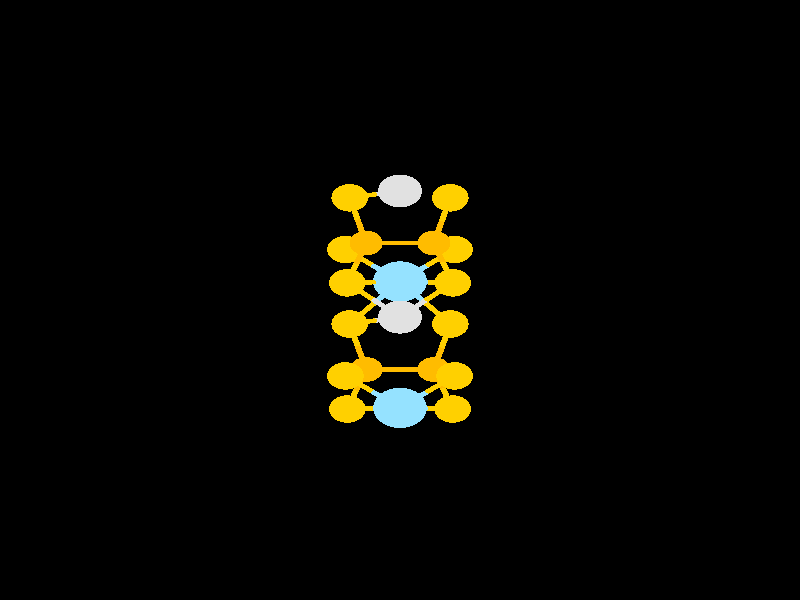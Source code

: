 #include "colors.inc"
#include "finish.inc"

global_settings {assumed_gamma 1 max_trace_level 6}
background {color White transmit 1.0}
camera {orthographic
  right -26.25*x up 26.25*y
  direction 1.00*z
  location <0,0,50.00> look_at <0,0,0>}


light_source {<  2.00,   3.00,  40.00> color White
  area_light <0.70, 0, 0>, <0, 0.70, 0>, 3, 3
  adaptive 1 jitter}
// no fog
#declare simple = finish {phong 0.7}
#declare pale = finish {ambient 0.5 diffuse 0.85 roughness 0.001 specular 0.200 }
#declare intermediate = finish {ambient 0.3 diffuse 0.6 specular 0.1 roughness 0.04}
#declare vmd = finish {ambient 0.0 diffuse 0.65 phong 0.1 phong_size 40.0 specular 0.5 }
#declare jmol = finish {ambient 0.2 diffuse 0.6 specular 1 roughness 0.001 metallic}
#declare ase2 = finish {ambient 0.05 brilliance 3 diffuse 0.6 metallic specular 0.7 roughness 0.04 reflection 0.15}
#declare ase3 = finish {ambient 0.15 brilliance 2 diffuse 0.6 metallic specular 1.0 roughness 0.001 reflection 0.0}
#declare glass = finish {ambient 0.05 diffuse 0.3 specular 1.0 roughness 0.001}
#declare glass2 = finish {ambient 0.01 diffuse 0.3 specular 1.0 reflection 0.25 roughness 0.001}
#declare Rcell = 0.000;
#declare Rbond = 0.100;

#macro atom(LOC, R, COL, TRANS, FIN)
  sphere{LOC, R texture{pigment{color COL transmit TRANS} finish{FIN}}}
#end
#macro constrain(LOC, R, COL, TRANS FIN)
union{torus{R, Rcell rotate 45*z texture{pigment{color COL transmit TRANS} finish{FIN}}}
     torus{R, Rcell rotate -45*z texture{pigment{color COL transmit TRANS} finish{FIN}}}
     translate LOC}
#end

cylinder {< 12.50, -12.50, -25.00>, < 12.50, -12.50,   0.00>, Rcell pigment {Black}}
cylinder {< 12.50,  12.50, -25.00>, < 12.50,  12.50,   0.00>, Rcell pigment {Black}}
cylinder {<-12.50,  12.50, -25.00>, <-12.50,  12.50,   0.00>, Rcell pigment {Black}}
cylinder {<-12.50, -12.50, -25.00>, <-12.50, -12.50,   0.00>, Rcell pigment {Black}}
cylinder {< 12.50, -12.50, -25.00>, < 12.50,  12.50, -25.00>, Rcell pigment {Black}}
cylinder {< 12.50, -12.50,   0.00>, < 12.50,  12.50,   0.00>, Rcell pigment {Black}}
cylinder {<-12.50, -12.50,   0.00>, <-12.50,  12.50,   0.00>, Rcell pigment {Black}}
cylinder {<-12.50, -12.50, -25.00>, <-12.50,  12.50, -25.00>, Rcell pigment {Black}}
cylinder {< 12.50, -12.50, -25.00>, <-12.50, -12.50, -25.00>, Rcell pigment {Black}}
cylinder {< 12.50, -12.50,   0.00>, <-12.50, -12.50,   0.00>, Rcell pigment {Black}}
cylinder {< 12.50,  12.50,   0.00>, <-12.50,  12.50,   0.00>, Rcell pigment {Black}}
cylinder {< 12.50,  12.50, -25.00>, <-12.50,  12.50, -25.00>, Rcell pigment {Black}}
atom(< -1.11,  -3.04, -17.42>, 0.54, rgb <1.00, 0.50, 0.00>, 0.0, ase3) // #0
atom(<  1.11,  -3.04, -17.34>, 0.54, rgb <1.00, 0.50, 0.00>, 0.0, ase3) // #1
atom(< -0.00,  -4.72, -14.19>, 0.88, rgb <0.30, 0.76, 1.00>, 0.0, ase3) // #2
atom(< -1.11,  -3.04, -11.04>, 0.54, rgb <1.00, 0.50, 0.00>, 0.0, ase3) // #3
atom(<  1.11,  -3.04, -10.96>, 0.54, rgb <1.00, 0.50, 0.00>, 0.0, ase3) // #4
atom(< -0.00,   0.81, -17.38>, 0.88, rgb <0.30, 0.76, 1.00>, 0.0, ase3) // #5
atom(< -1.65,  -1.05, -18.28>, 0.60, rgb <1.00, 0.63, 0.00>, 0.0, ase3) // #6
atom(<  0.00,  -0.75, -13.76>, 0.72, rgb <0.75, 0.75, 0.75>, 0.0, ase3) // #7
atom(< -1.79,  -3.32, -15.28>, 0.60, rgb <1.00, 0.63, 0.00>, 0.0, ase3) // #8
atom(< -1.73,  -4.77, -12.27>, 0.60, rgb <1.00, 0.63, 0.00>, 0.0, ase3) // #9
atom(<  1.79,  -3.32, -13.10>, 0.60, rgb <1.00, 0.63, 0.00>, 0.0, ase3) // #10
atom(<  1.65,  -1.05, -16.47>, 0.60, rgb <1.00, 0.63, 0.00>, 0.0, ase3) // #11
atom(<  1.73,  -4.77, -16.10>, 0.60, rgb <1.00, 0.63, 0.00>, 0.0, ase3) // #12
atom(< -1.11,   2.49, -14.23>, 0.54, rgb <1.00, 0.50, 0.00>, 0.0, ase3) // #13
atom(<  1.11,   2.49, -14.15>, 0.54, rgb <1.00, 0.50, 0.00>, 0.0, ase3) // #14
atom(<  0.00,   4.77, -16.95>, 0.72, rgb <0.75, 0.75, 0.75>, 0.0, ase3) // #15
atom(< -1.79,   2.21, -18.47>, 0.60, rgb <1.00, 0.63, 0.00>, 0.0, ase3) // #16
atom(< -1.73,   0.75, -15.46>, 0.60, rgb <1.00, 0.63, 0.00>, 0.0, ase3) // #17
atom(<  1.79,   2.21, -16.29>, 0.60, rgb <1.00, 0.63, 0.00>, 0.0, ase3) // #18
atom(< -0.00,  -4.72,  -7.81>, 0.88, rgb <0.30, 0.76, 1.00>, 0.0, ase3) // #19
atom(< -0.00,   0.81, -11.00>, 0.88, rgb <0.30, 0.76, 1.00>, 0.0, ase3) // #20
atom(< -1.65,  -1.05, -11.90>, 0.60, rgb <1.00, 0.63, 0.00>, 0.0, ase3) // #21
atom(<  0.00,  -0.75,  -7.38>, 0.72, rgb <0.75, 0.75, 0.75>, 0.0, ase3) // #22
atom(< -1.79,  -3.32,  -8.90>, 0.60, rgb <1.00, 0.63, 0.00>, 0.0, ase3) // #23
atom(<  1.79,  -3.32,  -6.72>, 0.60, rgb <1.00, 0.63, 0.00>, 0.0, ase3) // #24
atom(<  1.65,  -1.05, -10.09>, 0.60, rgb <1.00, 0.63, 0.00>, 0.0, ase3) // #25
atom(<  1.73,  -4.77,  -9.72>, 0.60, rgb <1.00, 0.63, 0.00>, 0.0, ase3) // #26
atom(< -1.11,   2.49,  -7.85>, 0.54, rgb <1.00, 0.50, 0.00>, 0.0, ase3) // #27
atom(<  1.11,   2.49,  -7.77>, 0.54, rgb <1.00, 0.50, 0.00>, 0.0, ase3) // #28
atom(< -1.65,   4.47, -15.09>, 0.60, rgb <1.00, 0.63, 0.00>, 0.0, ase3) // #29
atom(<  0.00,   4.77, -10.57>, 0.72, rgb <0.75, 0.75, 0.75>, 0.0, ase3) // #30
atom(< -1.79,   2.21, -12.09>, 0.60, rgb <1.00, 0.63, 0.00>, 0.0, ase3) // #31
atom(< -1.73,   0.75,  -9.08>, 0.60, rgb <1.00, 0.63, 0.00>, 0.0, ase3) // #32
atom(<  1.79,   2.21,  -9.91>, 0.60, rgb <1.00, 0.63, 0.00>, 0.0, ase3) // #33
atom(<  1.65,   4.47, -13.28>, 0.60, rgb <1.00, 0.63, 0.00>, 0.0, ase3) // #34
atom(<  1.73,   0.75, -12.91>, 0.60, rgb <1.00, 0.63, 0.00>, 0.0, ase3) // #35
atom(< -1.65,   4.47,  -8.71>, 0.60, rgb <1.00, 0.63, 0.00>, 0.0, ase3) // #36
atom(<  1.65,   4.47,  -6.90>, 0.60, rgb <1.00, 0.63, 0.00>, 0.0, ase3) // #37
atom(<  1.73,   0.75,  -6.53>, 0.60, rgb <1.00, 0.63, 0.00>, 0.0, ase3) // #38
cylinder {< -1.11,  -3.04, -17.42>, < -0.00,  -3.04, -17.38>, Rbond texture{pigment {color rgb <1.00, 0.50, 0.00> transmit 0.0} finish{ase3}}}
cylinder {<  1.11,  -3.04, -17.34>, < -0.00,  -3.04, -17.38>, Rbond texture{pigment {color rgb <1.00, 0.50, 0.00> transmit 0.0} finish{ase3}}}
cylinder {< -1.11,  -3.04, -17.42>, < -1.45,  -3.18, -16.35>, Rbond texture{pigment {color rgb <1.00, 0.50, 0.00> transmit 0.0} finish{ase3}}}
cylinder {< -1.79,  -3.32, -15.28>, < -1.45,  -3.18, -16.35>, Rbond texture{pigment {color rgb <1.00, 0.63, 0.00> transmit 0.0} finish{ase3}}}
cylinder {< -1.11,  -3.04, -17.42>, < -1.38,  -2.05, -17.85>, Rbond texture{pigment {color rgb <1.00, 0.50, 0.00> transmit 0.0} finish{ase3}}}
cylinder {< -1.65,  -1.05, -18.28>, < -1.38,  -2.05, -17.85>, Rbond texture{pigment {color rgb <1.00, 0.63, 0.00> transmit 0.0} finish{ase3}}}
cylinder {<  1.11,  -3.04, -17.34>, <  1.42,  -3.91, -16.72>, Rbond texture{pigment {color rgb <1.00, 0.50, 0.00> transmit 0.0} finish{ase3}}}
cylinder {<  1.73,  -4.77, -16.10>, <  1.42,  -3.91, -16.72>, Rbond texture{pigment {color rgb <1.00, 0.63, 0.00> transmit 0.0} finish{ase3}}}
cylinder {<  1.11,  -3.04, -17.34>, <  1.38,  -2.05, -16.90>, Rbond texture{pigment {color rgb <1.00, 0.50, 0.00> transmit 0.0} finish{ase3}}}
cylinder {<  1.65,  -1.05, -16.47>, <  1.38,  -2.05, -16.90>, Rbond texture{pigment {color rgb <1.00, 0.63, 0.00> transmit 0.0} finish{ase3}}}
cylinder {< -0.00,  -4.72, -14.19>, <  0.89,  -4.02, -13.64>, Rbond texture{pigment {color rgb <0.30, 0.76, 1.00> transmit 0.0} finish{ase3}}}
cylinder {<  1.79,  -3.32, -13.10>, <  0.89,  -4.02, -13.64>, Rbond texture{pigment {color rgb <1.00, 0.63, 0.00> transmit 0.0} finish{ase3}}}
cylinder {< -0.00,  -4.72, -14.19>, < -0.89,  -4.02, -14.73>, Rbond texture{pigment {color rgb <0.30, 0.76, 1.00> transmit 0.0} finish{ase3}}}
cylinder {< -1.79,  -3.32, -15.28>, < -0.89,  -4.02, -14.73>, Rbond texture{pigment {color rgb <1.00, 0.63, 0.00> transmit 0.0} finish{ase3}}}
cylinder {< -0.00,  -4.72, -14.19>, <  0.86,  -4.75, -15.15>, Rbond texture{pigment {color rgb <0.30, 0.76, 1.00> transmit 0.0} finish{ase3}}}
cylinder {<  1.73,  -4.77, -16.10>, <  0.86,  -4.75, -15.15>, Rbond texture{pigment {color rgb <1.00, 0.63, 0.00> transmit 0.0} finish{ase3}}}
cylinder {< -0.00,  -4.72, -14.19>, < -0.86,  -4.75, -13.23>, Rbond texture{pigment {color rgb <0.30, 0.76, 1.00> transmit 0.0} finish{ase3}}}
cylinder {< -1.73,  -4.77, -12.27>, < -0.86,  -4.75, -13.23>, Rbond texture{pigment {color rgb <1.00, 0.63, 0.00> transmit 0.0} finish{ase3}}}
cylinder {< -1.11,  -3.04, -11.04>, < -1.42,  -3.91, -11.65>, Rbond texture{pigment {color rgb <1.00, 0.50, 0.00> transmit 0.0} finish{ase3}}}
cylinder {< -1.73,  -4.77, -12.27>, < -1.42,  -3.91, -11.65>, Rbond texture{pigment {color rgb <1.00, 0.63, 0.00> transmit 0.0} finish{ase3}}}
cylinder {< -1.11,  -3.04, -11.04>, < -1.45,  -3.18,  -9.97>, Rbond texture{pigment {color rgb <1.00, 0.50, 0.00> transmit 0.0} finish{ase3}}}
cylinder {< -1.79,  -3.32,  -8.90>, < -1.45,  -3.18,  -9.97>, Rbond texture{pigment {color rgb <1.00, 0.63, 0.00> transmit 0.0} finish{ase3}}}
cylinder {< -1.11,  -3.04, -11.04>, < -0.00,  -3.04, -11.00>, Rbond texture{pigment {color rgb <1.00, 0.50, 0.00> transmit 0.0} finish{ase3}}}
cylinder {<  1.11,  -3.04, -10.96>, < -0.00,  -3.04, -11.00>, Rbond texture{pigment {color rgb <1.00, 0.50, 0.00> transmit 0.0} finish{ase3}}}
cylinder {< -1.11,  -3.04, -11.04>, < -1.38,  -2.05, -11.47>, Rbond texture{pigment {color rgb <1.00, 0.50, 0.00> transmit 0.0} finish{ase3}}}
cylinder {< -1.65,  -1.05, -11.90>, < -1.38,  -2.05, -11.47>, Rbond texture{pigment {color rgb <1.00, 0.63, 0.00> transmit 0.0} finish{ase3}}}
cylinder {<  1.11,  -3.04, -10.96>, <  1.45,  -3.18, -12.03>, Rbond texture{pigment {color rgb <1.00, 0.50, 0.00> transmit 0.0} finish{ase3}}}
cylinder {<  1.79,  -3.32, -13.10>, <  1.45,  -3.18, -12.03>, Rbond texture{pigment {color rgb <1.00, 0.63, 0.00> transmit 0.0} finish{ase3}}}
cylinder {<  1.11,  -3.04, -10.96>, <  1.42,  -3.91, -10.34>, Rbond texture{pigment {color rgb <1.00, 0.50, 0.00> transmit 0.0} finish{ase3}}}
cylinder {<  1.73,  -4.77,  -9.72>, <  1.42,  -3.91, -10.34>, Rbond texture{pigment {color rgb <1.00, 0.63, 0.00> transmit 0.0} finish{ase3}}}
cylinder {<  1.11,  -3.04, -10.96>, <  1.38,  -2.05, -10.52>, Rbond texture{pigment {color rgb <1.00, 0.50, 0.00> transmit 0.0} finish{ase3}}}
cylinder {<  1.65,  -1.05, -10.09>, <  1.38,  -2.05, -10.52>, Rbond texture{pigment {color rgb <1.00, 0.63, 0.00> transmit 0.0} finish{ase3}}}
cylinder {< -0.00,   0.81, -17.38>, < -0.83,  -0.12, -17.83>, Rbond texture{pigment {color rgb <0.30, 0.76, 1.00> transmit 0.0} finish{ase3}}}
cylinder {< -1.65,  -1.05, -18.28>, < -0.83,  -0.12, -17.83>, Rbond texture{pigment {color rgb <1.00, 0.63, 0.00> transmit 0.0} finish{ase3}}}
cylinder {< -0.00,   0.81, -17.38>, <  0.83,  -0.12, -16.92>, Rbond texture{pigment {color rgb <0.30, 0.76, 1.00> transmit 0.0} finish{ase3}}}
cylinder {<  1.65,  -1.05, -16.47>, <  0.83,  -0.12, -16.92>, Rbond texture{pigment {color rgb <1.00, 0.63, 0.00> transmit 0.0} finish{ase3}}}
cylinder {< -0.00,   0.81, -17.38>, < -0.86,   0.78, -16.42>, Rbond texture{pigment {color rgb <0.30, 0.76, 1.00> transmit 0.0} finish{ase3}}}
cylinder {< -1.73,   0.75, -15.46>, < -0.86,   0.78, -16.42>, Rbond texture{pigment {color rgb <1.00, 0.63, 0.00> transmit 0.0} finish{ase3}}}
cylinder {< -0.00,   0.81, -17.38>, <  0.89,   1.51, -16.83>, Rbond texture{pigment {color rgb <0.30, 0.76, 1.00> transmit 0.0} finish{ase3}}}
cylinder {<  1.79,   2.21, -16.29>, <  0.89,   1.51, -16.83>, Rbond texture{pigment {color rgb <1.00, 0.63, 0.00> transmit 0.0} finish{ase3}}}
cylinder {< -0.00,   0.81, -17.38>, < -0.89,   1.51, -17.92>, Rbond texture{pigment {color rgb <0.30, 0.76, 1.00> transmit 0.0} finish{ase3}}}
cylinder {< -1.79,   2.21, -18.47>, < -0.89,   1.51, -17.92>, Rbond texture{pigment {color rgb <1.00, 0.63, 0.00> transmit 0.0} finish{ase3}}}
cylinder {<  0.00,  -0.75, -13.76>, <  0.86,   0.00, -13.34>, Rbond texture{pigment {color rgb <0.75, 0.75, 0.75> transmit 0.0} finish{ase3}}}
cylinder {<  1.73,   0.75, -12.91>, <  0.86,   0.00, -13.34>, Rbond texture{pigment {color rgb <1.00, 0.63, 0.00> transmit 0.0} finish{ase3}}}
cylinder {<  0.00,  -0.75, -13.76>, < -0.86,   0.00, -14.61>, Rbond texture{pigment {color rgb <0.75, 0.75, 0.75> transmit 0.0} finish{ase3}}}
cylinder {< -1.73,   0.75, -15.46>, < -0.86,   0.00, -14.61>, Rbond texture{pigment {color rgb <1.00, 0.63, 0.00> transmit 0.0} finish{ase3}}}
cylinder {<  0.00,  -0.75, -13.76>, < -0.83,  -0.90, -12.83>, Rbond texture{pigment {color rgb <0.75, 0.75, 0.75> transmit 0.0} finish{ase3}}}
cylinder {< -1.65,  -1.05, -11.90>, < -0.83,  -0.90, -12.83>, Rbond texture{pigment {color rgb <1.00, 0.63, 0.00> transmit 0.0} finish{ase3}}}
cylinder {<  0.00,  -0.75, -13.76>, <  0.00,   0.03, -12.38>, Rbond texture{pigment {color rgb <0.75, 0.75, 0.75> transmit 0.0} finish{ase3}}}
cylinder {< -0.00,   0.81, -11.00>, <  0.00,   0.03, -12.38>, Rbond texture{pigment {color rgb <0.30, 0.76, 1.00> transmit 0.0} finish{ase3}}}
cylinder {< -1.11,   2.49, -14.23>, < -1.42,   1.62, -14.84>, Rbond texture{pigment {color rgb <1.00, 0.50, 0.00> transmit 0.0} finish{ase3}}}
cylinder {< -1.73,   0.75, -15.46>, < -1.42,   1.62, -14.84>, Rbond texture{pigment {color rgb <1.00, 0.63, 0.00> transmit 0.0} finish{ase3}}}
cylinder {< -1.11,   2.49, -14.23>, < -1.38,   3.48, -14.66>, Rbond texture{pigment {color rgb <1.00, 0.50, 0.00> transmit 0.0} finish{ase3}}}
cylinder {< -1.65,   4.47, -15.09>, < -1.38,   3.48, -14.66>, Rbond texture{pigment {color rgb <1.00, 0.63, 0.00> transmit 0.0} finish{ase3}}}
cylinder {< -1.11,   2.49, -14.23>, < -0.00,   2.49, -14.19>, Rbond texture{pigment {color rgb <1.00, 0.50, 0.00> transmit 0.0} finish{ase3}}}
cylinder {<  1.11,   2.49, -14.15>, < -0.00,   2.49, -14.19>, Rbond texture{pigment {color rgb <1.00, 0.50, 0.00> transmit 0.0} finish{ase3}}}
cylinder {< -1.11,   2.49, -14.23>, < -1.45,   2.35, -13.16>, Rbond texture{pigment {color rgb <1.00, 0.50, 0.00> transmit 0.0} finish{ase3}}}
cylinder {< -1.79,   2.21, -12.09>, < -1.45,   2.35, -13.16>, Rbond texture{pigment {color rgb <1.00, 0.63, 0.00> transmit 0.0} finish{ase3}}}
cylinder {<  1.11,   2.49, -14.15>, <  1.42,   1.62, -13.53>, Rbond texture{pigment {color rgb <1.00, 0.50, 0.00> transmit 0.0} finish{ase3}}}
cylinder {<  1.73,   0.75, -12.91>, <  1.42,   1.62, -13.53>, Rbond texture{pigment {color rgb <1.00, 0.63, 0.00> transmit 0.0} finish{ase3}}}
cylinder {<  1.11,   2.49, -14.15>, <  1.45,   2.35, -15.22>, Rbond texture{pigment {color rgb <1.00, 0.50, 0.00> transmit 0.0} finish{ase3}}}
cylinder {<  1.79,   2.21, -16.29>, <  1.45,   2.35, -15.22>, Rbond texture{pigment {color rgb <1.00, 0.63, 0.00> transmit 0.0} finish{ase3}}}
cylinder {<  1.11,   2.49, -14.15>, <  1.38,   3.48, -13.71>, Rbond texture{pigment {color rgb <1.00, 0.50, 0.00> transmit 0.0} finish{ase3}}}
cylinder {<  1.65,   4.47, -13.28>, <  1.38,   3.48, -13.71>, Rbond texture{pigment {color rgb <1.00, 0.63, 0.00> transmit 0.0} finish{ase3}}}
cylinder {<  0.00,   4.77, -16.95>, < -0.83,   4.62, -16.02>, Rbond texture{pigment {color rgb <0.75, 0.75, 0.75> transmit 0.0} finish{ase3}}}
cylinder {< -1.65,   4.47, -15.09>, < -0.83,   4.62, -16.02>, Rbond texture{pigment {color rgb <1.00, 0.63, 0.00> transmit 0.0} finish{ase3}}}
cylinder {< -0.00,  -4.72,  -7.81>, <  0.86,  -4.75,  -8.77>, Rbond texture{pigment {color rgb <0.30, 0.76, 1.00> transmit 0.0} finish{ase3}}}
cylinder {<  1.73,  -4.77,  -9.72>, <  0.86,  -4.75,  -8.77>, Rbond texture{pigment {color rgb <1.00, 0.63, 0.00> transmit 0.0} finish{ase3}}}
cylinder {< -0.00,  -4.72,  -7.81>, < -0.89,  -4.02,  -8.35>, Rbond texture{pigment {color rgb <0.30, 0.76, 1.00> transmit 0.0} finish{ase3}}}
cylinder {< -1.79,  -3.32,  -8.90>, < -0.89,  -4.02,  -8.35>, Rbond texture{pigment {color rgb <1.00, 0.63, 0.00> transmit 0.0} finish{ase3}}}
cylinder {< -0.00,  -4.72,  -7.81>, <  0.89,  -4.02,  -7.26>, Rbond texture{pigment {color rgb <0.30, 0.76, 1.00> transmit 0.0} finish{ase3}}}
cylinder {<  1.79,  -3.32,  -6.72>, <  0.89,  -4.02,  -7.26>, Rbond texture{pigment {color rgb <1.00, 0.63, 0.00> transmit 0.0} finish{ase3}}}
cylinder {< -0.00,   0.81, -11.00>, <  0.86,   0.78, -11.96>, Rbond texture{pigment {color rgb <0.30, 0.76, 1.00> transmit 0.0} finish{ase3}}}
cylinder {<  1.73,   0.75, -12.91>, <  0.86,   0.78, -11.96>, Rbond texture{pigment {color rgb <1.00, 0.63, 0.00> transmit 0.0} finish{ase3}}}
cylinder {< -0.00,   0.81, -11.00>, <  0.83,  -0.12, -10.54>, Rbond texture{pigment {color rgb <0.30, 0.76, 1.00> transmit 0.0} finish{ase3}}}
cylinder {<  1.65,  -1.05, -10.09>, <  0.83,  -0.12, -10.54>, Rbond texture{pigment {color rgb <1.00, 0.63, 0.00> transmit 0.0} finish{ase3}}}
cylinder {< -0.00,   0.81, -11.00>, < -0.83,  -0.12, -11.45>, Rbond texture{pigment {color rgb <0.30, 0.76, 1.00> transmit 0.0} finish{ase3}}}
cylinder {< -1.65,  -1.05, -11.90>, < -0.83,  -0.12, -11.45>, Rbond texture{pigment {color rgb <1.00, 0.63, 0.00> transmit 0.0} finish{ase3}}}
cylinder {< -0.00,   0.81, -11.00>, < -0.86,   0.78, -10.04>, Rbond texture{pigment {color rgb <0.30, 0.76, 1.00> transmit 0.0} finish{ase3}}}
cylinder {< -1.73,   0.75,  -9.08>, < -0.86,   0.78, -10.04>, Rbond texture{pigment {color rgb <1.00, 0.63, 0.00> transmit 0.0} finish{ase3}}}
cylinder {< -0.00,   0.81, -11.00>, <  0.89,   1.51, -10.45>, Rbond texture{pigment {color rgb <0.30, 0.76, 1.00> transmit 0.0} finish{ase3}}}
cylinder {<  1.79,   2.21,  -9.91>, <  0.89,   1.51, -10.45>, Rbond texture{pigment {color rgb <1.00, 0.63, 0.00> transmit 0.0} finish{ase3}}}
cylinder {< -0.00,   0.81, -11.00>, < -0.89,   1.51, -11.54>, Rbond texture{pigment {color rgb <0.30, 0.76, 1.00> transmit 0.0} finish{ase3}}}
cylinder {< -1.79,   2.21, -12.09>, < -0.89,   1.51, -11.54>, Rbond texture{pigment {color rgb <1.00, 0.63, 0.00> transmit 0.0} finish{ase3}}}
cylinder {<  0.00,  -0.75,  -7.38>, <  0.86,   0.00,  -6.96>, Rbond texture{pigment {color rgb <0.75, 0.75, 0.75> transmit 0.0} finish{ase3}}}
cylinder {<  1.73,   0.75,  -6.53>, <  0.86,   0.00,  -6.96>, Rbond texture{pigment {color rgb <1.00, 0.63, 0.00> transmit 0.0} finish{ase3}}}
cylinder {<  0.00,  -0.75,  -7.38>, < -0.86,   0.00,  -8.23>, Rbond texture{pigment {color rgb <0.75, 0.75, 0.75> transmit 0.0} finish{ase3}}}
cylinder {< -1.73,   0.75,  -9.08>, < -0.86,   0.00,  -8.23>, Rbond texture{pigment {color rgb <1.00, 0.63, 0.00> transmit 0.0} finish{ase3}}}
cylinder {< -1.11,   2.49,  -7.85>, < -1.38,   3.48,  -8.28>, Rbond texture{pigment {color rgb <1.00, 0.50, 0.00> transmit 0.0} finish{ase3}}}
cylinder {< -1.65,   4.47,  -8.71>, < -1.38,   3.48,  -8.28>, Rbond texture{pigment {color rgb <1.00, 0.63, 0.00> transmit 0.0} finish{ase3}}}
cylinder {< -1.11,   2.49,  -7.85>, < -1.42,   1.62,  -8.46>, Rbond texture{pigment {color rgb <1.00, 0.50, 0.00> transmit 0.0} finish{ase3}}}
cylinder {< -1.73,   0.75,  -9.08>, < -1.42,   1.62,  -8.46>, Rbond texture{pigment {color rgb <1.00, 0.63, 0.00> transmit 0.0} finish{ase3}}}
cylinder {< -1.11,   2.49,  -7.85>, < -0.00,   2.49,  -7.81>, Rbond texture{pigment {color rgb <1.00, 0.50, 0.00> transmit 0.0} finish{ase3}}}
cylinder {<  1.11,   2.49,  -7.77>, < -0.00,   2.49,  -7.81>, Rbond texture{pigment {color rgb <1.00, 0.50, 0.00> transmit 0.0} finish{ase3}}}
cylinder {<  1.11,   2.49,  -7.77>, <  1.42,   1.62,  -7.15>, Rbond texture{pigment {color rgb <1.00, 0.50, 0.00> transmit 0.0} finish{ase3}}}
cylinder {<  1.73,   0.75,  -6.53>, <  1.42,   1.62,  -7.15>, Rbond texture{pigment {color rgb <1.00, 0.63, 0.00> transmit 0.0} finish{ase3}}}
cylinder {<  1.11,   2.49,  -7.77>, <  1.45,   2.35,  -8.84>, Rbond texture{pigment {color rgb <1.00, 0.50, 0.00> transmit 0.0} finish{ase3}}}
cylinder {<  1.79,   2.21,  -9.91>, <  1.45,   2.35,  -8.84>, Rbond texture{pigment {color rgb <1.00, 0.63, 0.00> transmit 0.0} finish{ase3}}}
cylinder {<  1.11,   2.49,  -7.77>, <  1.38,   3.48,  -7.33>, Rbond texture{pigment {color rgb <1.00, 0.50, 0.00> transmit 0.0} finish{ase3}}}
cylinder {<  1.65,   4.47,  -6.90>, <  1.38,   3.48,  -7.33>, Rbond texture{pigment {color rgb <1.00, 0.63, 0.00> transmit 0.0} finish{ase3}}}
cylinder {<  0.00,   4.77, -10.57>, < -0.83,   4.62,  -9.64>, Rbond texture{pigment {color rgb <0.75, 0.75, 0.75> transmit 0.0} finish{ase3}}}
cylinder {< -1.65,   4.47,  -8.71>, < -0.83,   4.62,  -9.64>, Rbond texture{pigment {color rgb <1.00, 0.63, 0.00> transmit 0.0} finish{ase3}}}
// no constraints
